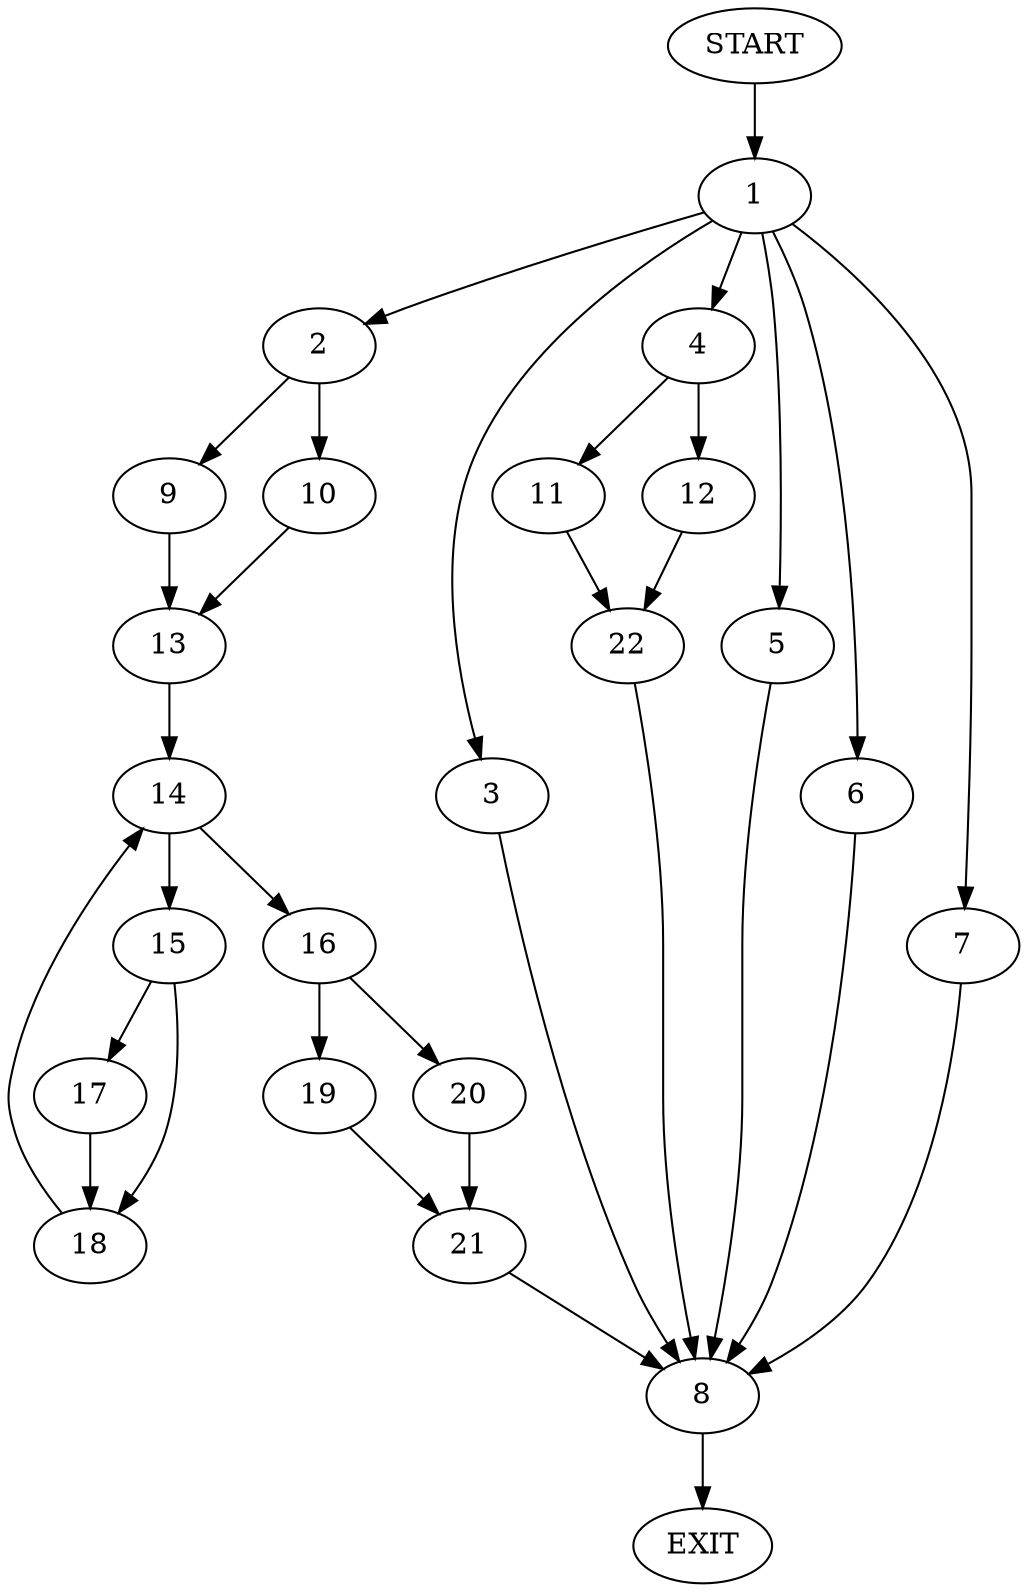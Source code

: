 digraph {
0 [label="START"]
23 [label="EXIT"]
0 -> 1
1 -> 2
1 -> 3
1 -> 4
1 -> 5
1 -> 6
1 -> 7
7 -> 8
2 -> 9
2 -> 10
4 -> 11
4 -> 12
5 -> 8
6 -> 8
3 -> 8
10 -> 13
9 -> 13
13 -> 14
14 -> 15
14 -> 16
15 -> 17
15 -> 18
16 -> 19
16 -> 20
17 -> 18
18 -> 14
19 -> 21
20 -> 21
21 -> 8
8 -> 23
12 -> 22
11 -> 22
22 -> 8
}
